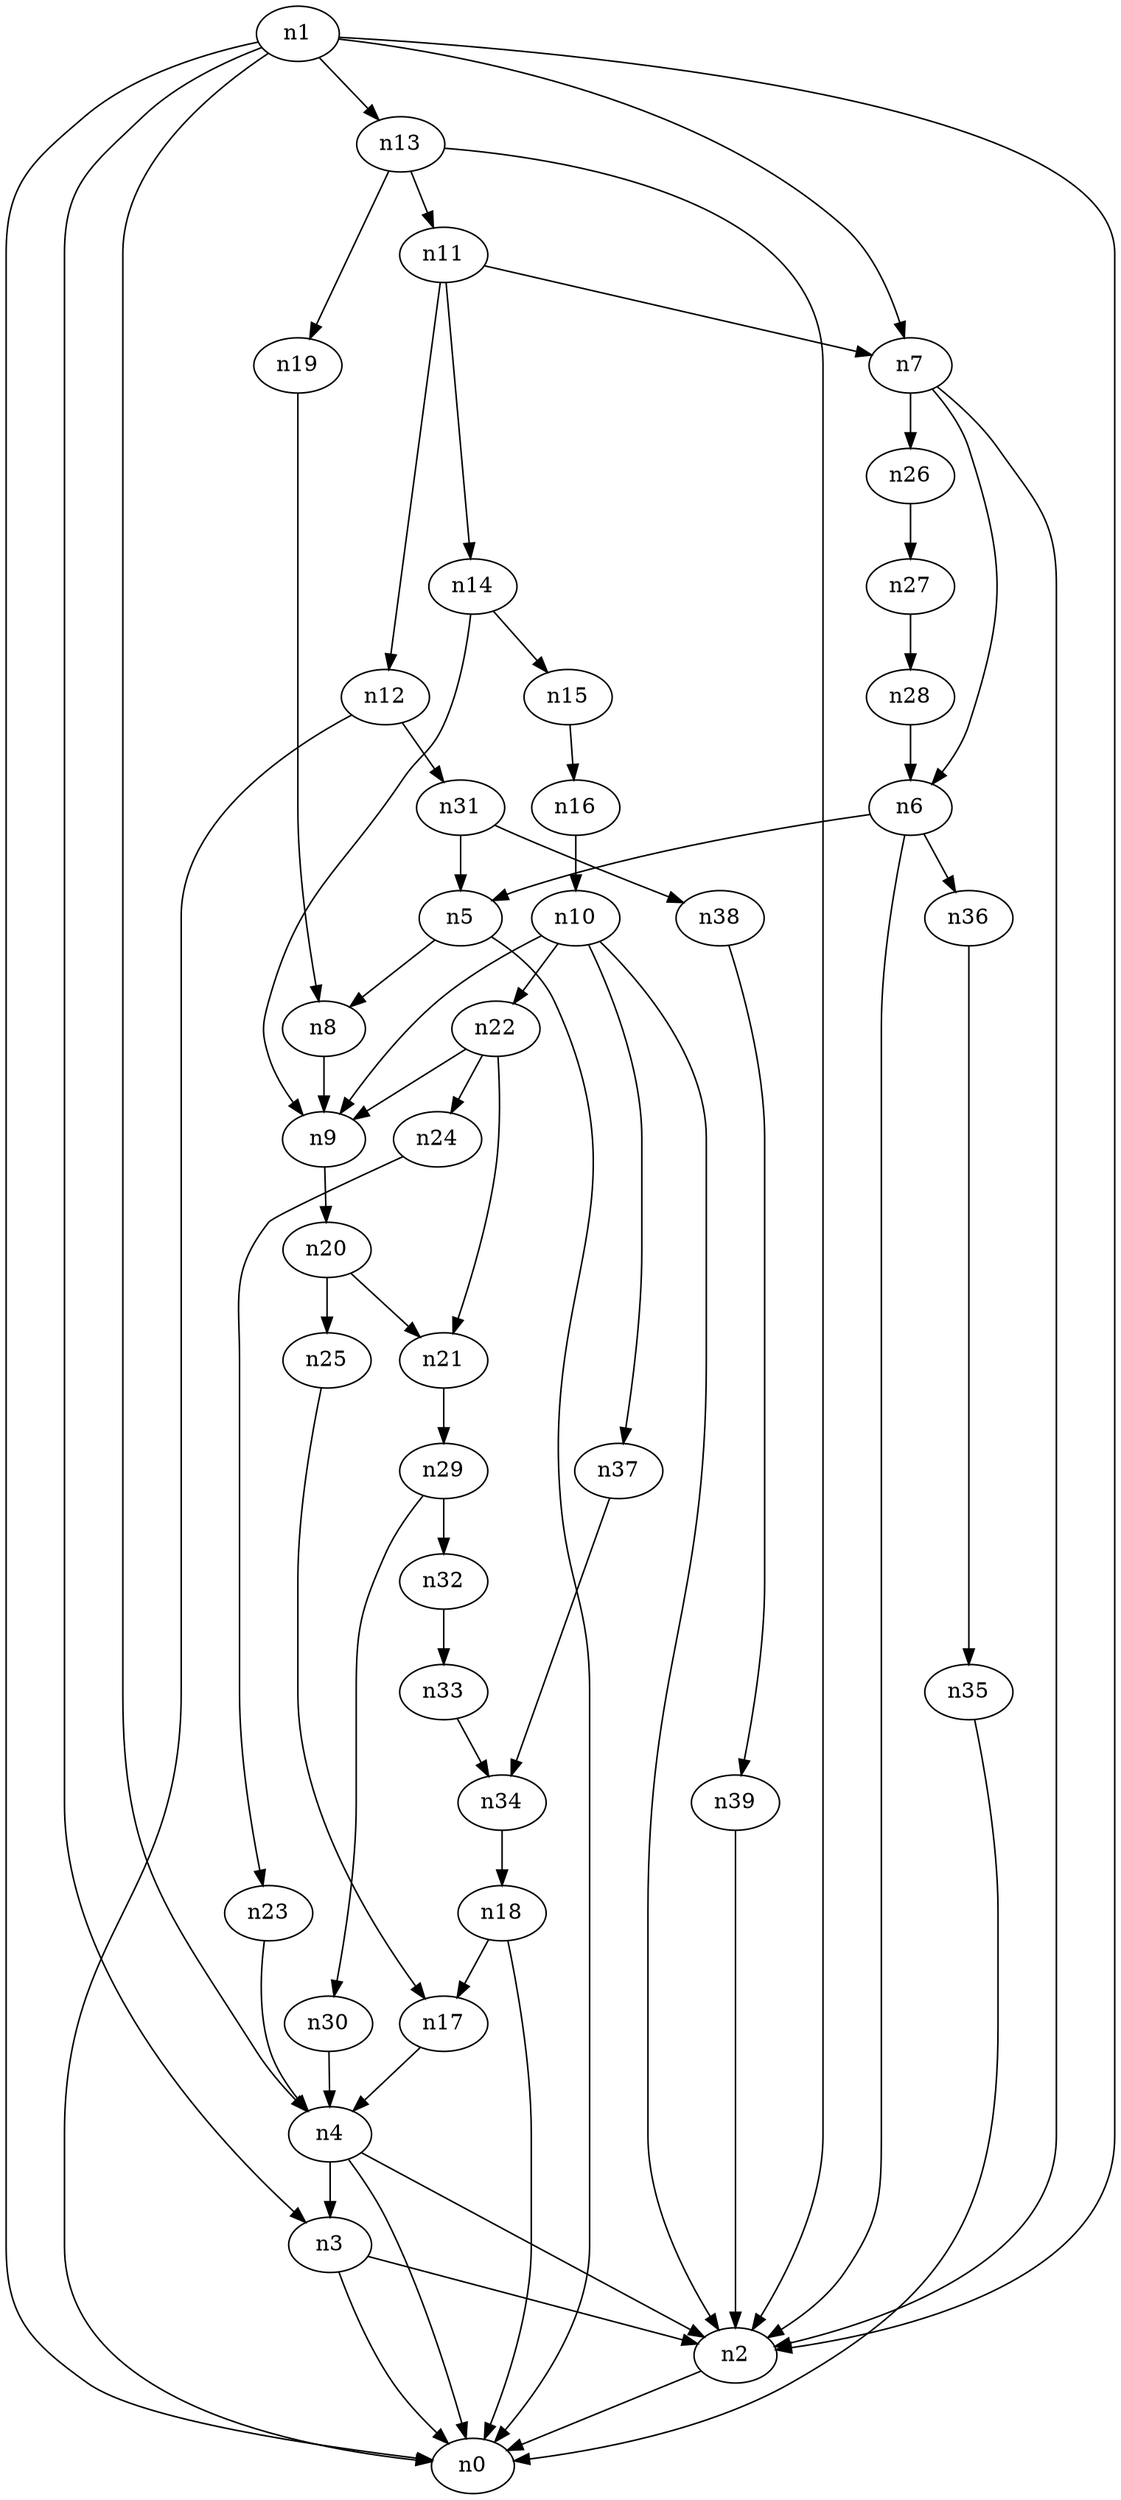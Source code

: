 digraph G {
	n1 -> n0	 [_graphml_id=e0];
	n1 -> n2	 [_graphml_id=e1];
	n1 -> n3	 [_graphml_id=e6];
	n1 -> n4	 [_graphml_id=e9];
	n1 -> n7	 [_graphml_id=e13];
	n1 -> n13	 [_graphml_id=e23];
	n2 -> n0	 [_graphml_id=e5];
	n3 -> n0	 [_graphml_id=e8];
	n3 -> n2	 [_graphml_id=e2];
	n4 -> n0	 [_graphml_id=e4];
	n4 -> n2	 [_graphml_id=e7];
	n4 -> n3	 [_graphml_id=e3];
	n5 -> n0	 [_graphml_id=e10];
	n5 -> n8	 [_graphml_id=e16];
	n6 -> n2	 [_graphml_id=e12];
	n6 -> n5	 [_graphml_id=e11];
	n6 -> n36	 [_graphml_id=e61];
	n7 -> n2	 [_graphml_id=e14];
	n7 -> n6	 [_graphml_id=e15];
	n7 -> n26	 [_graphml_id=e46];
	n8 -> n9	 [_graphml_id=e17];
	n9 -> n20	 [_graphml_id=e36];
	n10 -> n2	 [_graphml_id=e19];
	n10 -> n9	 [_graphml_id=e18];
	n10 -> n22	 [_graphml_id=e39];
	n10 -> n37	 [_graphml_id=e62];
	n11 -> n7	 [_graphml_id=e20];
	n11 -> n12	 [_graphml_id=e21];
	n11 -> n14	 [_graphml_id=e35];
	n12 -> n0	 [_graphml_id=e22];
	n12 -> n31	 [_graphml_id=e54];
	n13 -> n2	 [_graphml_id=e25];
	n13 -> n11	 [_graphml_id=e24];
	n13 -> n19	 [_graphml_id=e33];
	n14 -> n9	 [_graphml_id=e26];
	n14 -> n15	 [_graphml_id=e27];
	n15 -> n16	 [_graphml_id=e28];
	n16 -> n10	 [_graphml_id=e29];
	n17 -> n4	 [_graphml_id=e30];
	n18 -> n0	 [_graphml_id=e32];
	n18 -> n17	 [_graphml_id=e31];
	n19 -> n8	 [_graphml_id=e34];
	n20 -> n21	 [_graphml_id=e37];
	n20 -> n25	 [_graphml_id=e44];
	n21 -> n29	 [_graphml_id=e50];
	n22 -> n9	 [_graphml_id=e45];
	n22 -> n21	 [_graphml_id=e38];
	n22 -> n24	 [_graphml_id=e42];
	n23 -> n4	 [_graphml_id=e40];
	n24 -> n23	 [_graphml_id=e41];
	n25 -> n17	 [_graphml_id=e43];
	n26 -> n27	 [_graphml_id=e47];
	n27 -> n28	 [_graphml_id=e48];
	n28 -> n6	 [_graphml_id=e49];
	n29 -> n30	 [_graphml_id=e51];
	n29 -> n32	 [_graphml_id=e55];
	n30 -> n4	 [_graphml_id=e52];
	n31 -> n5	 [_graphml_id=e53];
	n31 -> n38	 [_graphml_id=e64];
	n32 -> n33	 [_graphml_id=e56];
	n33 -> n34	 [_graphml_id=e57];
	n34 -> n18	 [_graphml_id=e58];
	n35 -> n0	 [_graphml_id=e59];
	n36 -> n35	 [_graphml_id=e60];
	n37 -> n34	 [_graphml_id=e63];
	n38 -> n39	 [_graphml_id=e65];
	n39 -> n2	 [_graphml_id=e66];
}
